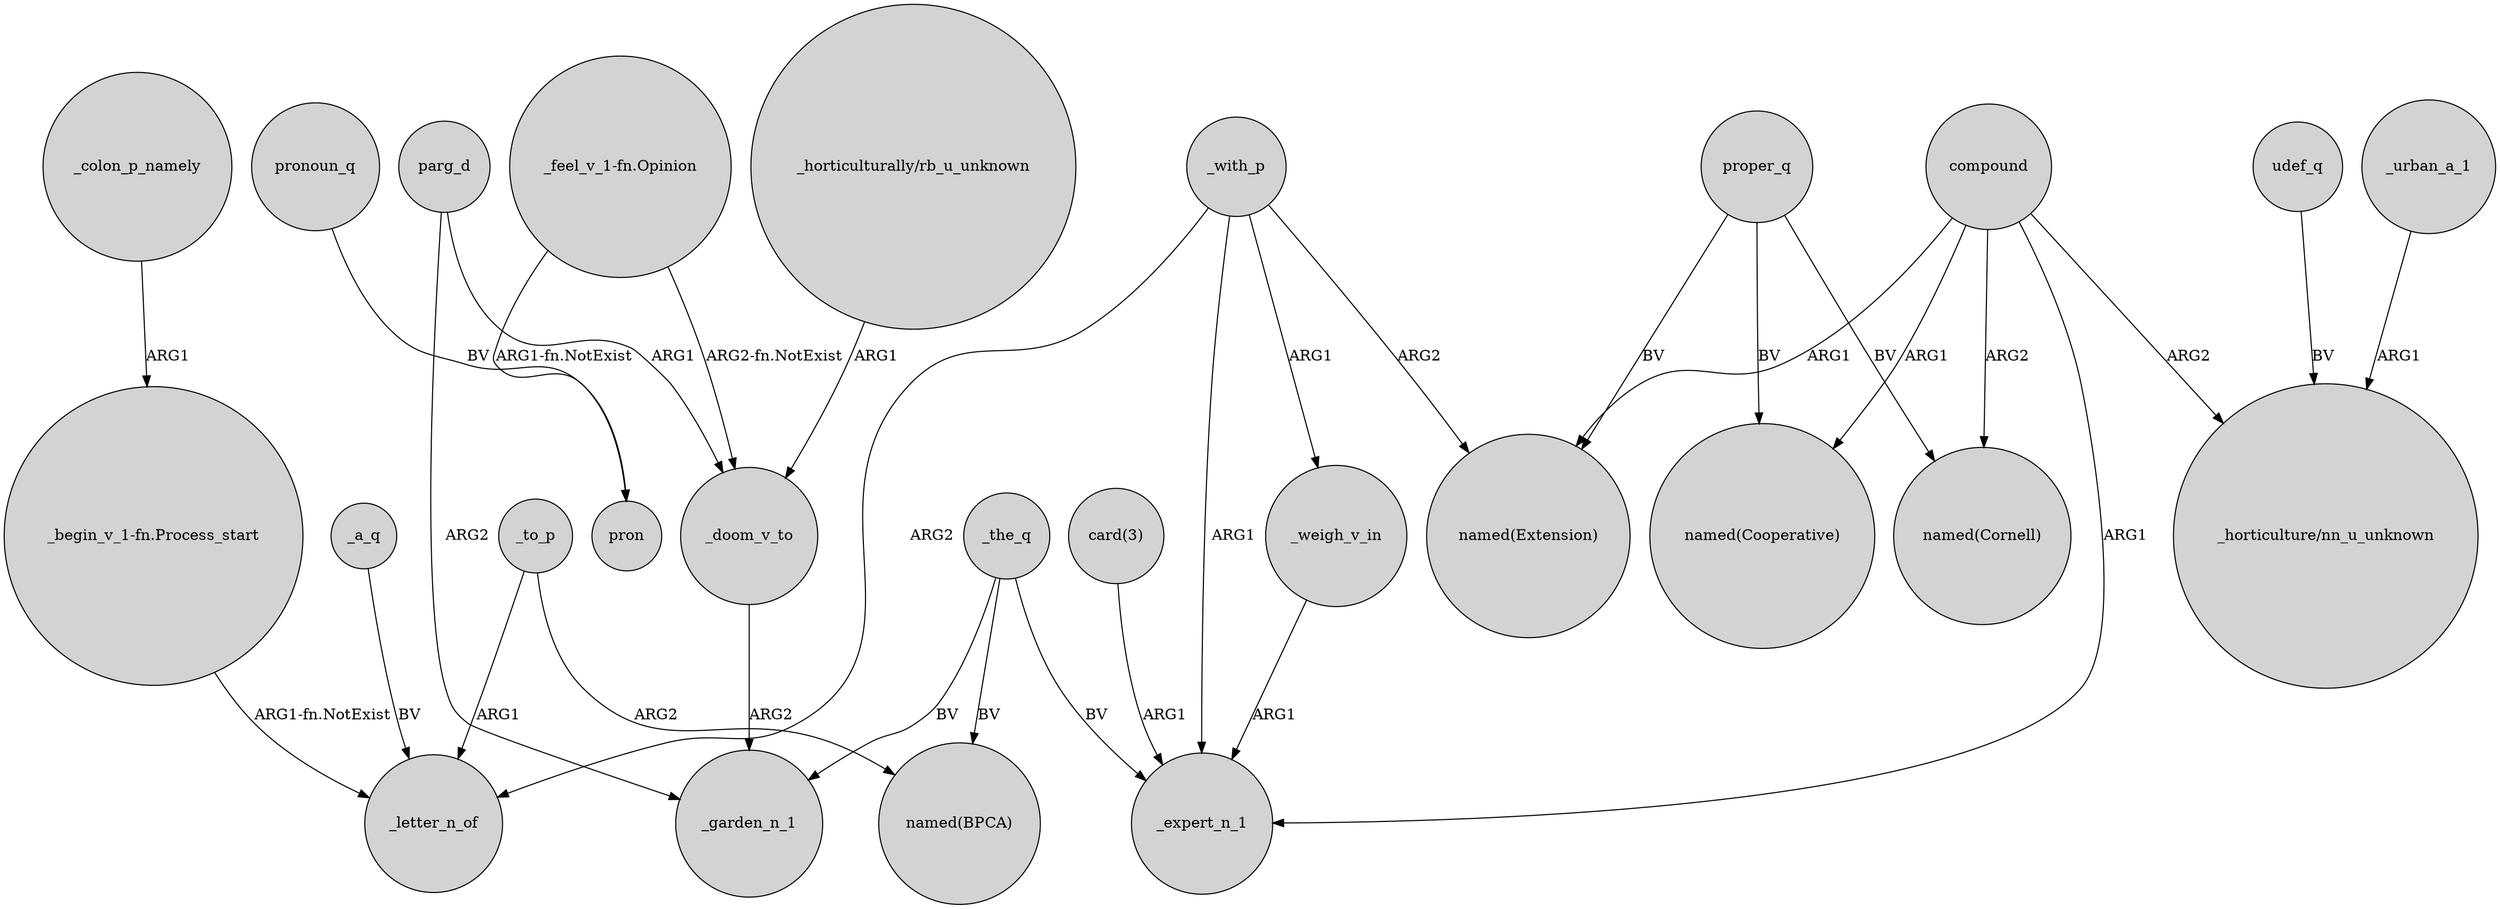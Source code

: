 digraph {
	node [shape=circle style=filled]
	_weigh_v_in -> _expert_n_1 [label=ARG1]
	parg_d -> _garden_n_1 [label=ARG2]
	_with_p -> _weigh_v_in [label=ARG1]
	proper_q -> "named(Cooperative)" [label=BV]
	"_feel_v_1-fn.Opinion" -> pron [label="ARG1-fn.NotExist"]
	_colon_p_namely -> "_begin_v_1-fn.Process_start" [label=ARG1]
	_urban_a_1 -> "_horticulture/nn_u_unknown" [label=ARG1]
	"_horticulturally/rb_u_unknown" -> _doom_v_to [label=ARG1]
	proper_q -> "named(Cornell)" [label=BV]
	parg_d -> _doom_v_to [label=ARG1]
	_doom_v_to -> _garden_n_1 [label=ARG2]
	"_begin_v_1-fn.Process_start" -> _letter_n_of [label="ARG1-fn.NotExist"]
	"_feel_v_1-fn.Opinion" -> _doom_v_to [label="ARG2-fn.NotExist"]
	_to_p -> "named(BPCA)" [label=ARG2]
	_the_q -> _expert_n_1 [label=BV]
	udef_q -> "_horticulture/nn_u_unknown" [label=BV]
	pronoun_q -> pron [label=BV]
	_with_p -> _expert_n_1 [label=ARG1]
	compound -> "named(Cornell)" [label=ARG2]
	_to_p -> _letter_n_of [label=ARG1]
	_with_p -> "named(Extension)" [label=ARG2]
	compound -> _expert_n_1 [label=ARG1]
	compound -> "named(Cooperative)" [label=ARG1]
	_with_p -> _letter_n_of [label=ARG2]
	compound -> "named(Extension)" [label=ARG1]
	_the_q -> "named(BPCA)" [label=BV]
	"card(3)" -> _expert_n_1 [label=ARG1]
	proper_q -> "named(Extension)" [label=BV]
	_the_q -> _garden_n_1 [label=BV]
	compound -> "_horticulture/nn_u_unknown" [label=ARG2]
	_a_q -> _letter_n_of [label=BV]
}
